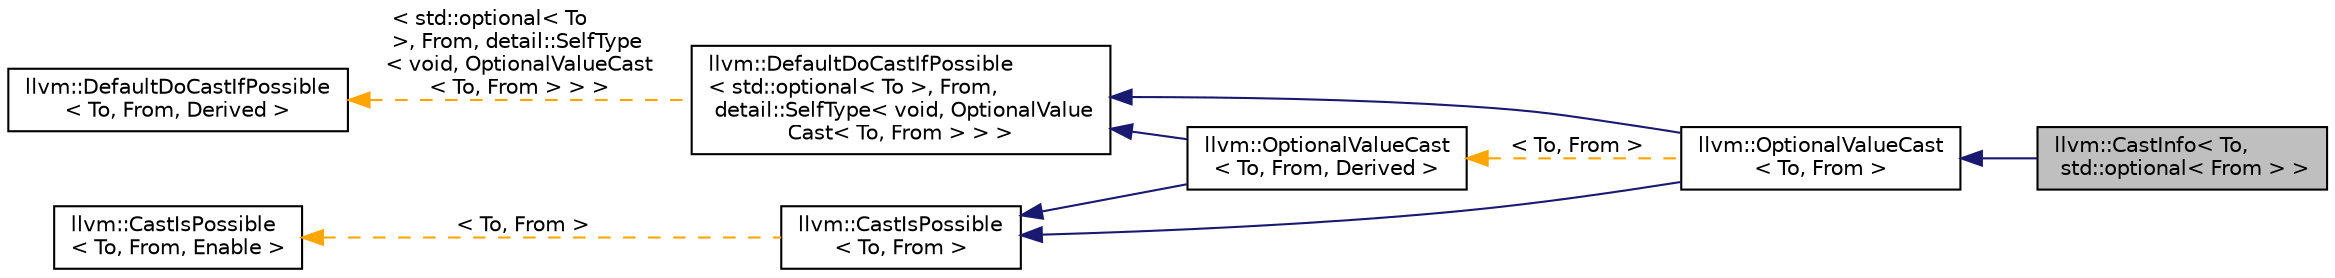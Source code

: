 digraph "llvm::CastInfo&lt; To, std::optional&lt; From &gt; &gt;"
{
 // LATEX_PDF_SIZE
  bgcolor="transparent";
  edge [fontname="Helvetica",fontsize="10",labelfontname="Helvetica",labelfontsize="10"];
  node [fontname="Helvetica",fontsize="10",shape=record];
  rankdir="LR";
  Node1 [label="llvm::CastInfo\< To,\l std::optional\< From \> \>",height=0.2,width=0.4,color="black", fillcolor="grey75", style="filled", fontcolor="black",tooltip="Provide a CastInfo specialized for std::optional<From>."];
  Node2 -> Node1 [dir="back",color="midnightblue",fontsize="10",style="solid",fontname="Helvetica"];
  Node2 [label="llvm::OptionalValueCast\l\< To, From \>",height=0.2,width=0.4,color="black",URL="$structllvm_1_1OptionalValueCast.html",tooltip=" "];
  Node3 -> Node2 [dir="back",color="midnightblue",fontsize="10",style="solid",fontname="Helvetica"];
  Node3 [label="llvm::CastIsPossible\l\< To, From \>",height=0.2,width=0.4,color="black",URL="$structllvm_1_1CastIsPossible.html",tooltip=" "];
  Node4 -> Node3 [dir="back",color="orange",fontsize="10",style="dashed",label=" \< To, From \>" ,fontname="Helvetica"];
  Node4 [label="llvm::CastIsPossible\l\< To, From, Enable \>",height=0.2,width=0.4,color="black",URL="$structllvm_1_1CastIsPossible.html",tooltip="This struct provides a way to check if a given cast is possible."];
  Node5 -> Node2 [dir="back",color="midnightblue",fontsize="10",style="solid",fontname="Helvetica"];
  Node5 [label="llvm::DefaultDoCastIfPossible\l\< std::optional\< To \>, From,\l detail::SelfType\< void, OptionalValue\lCast\< To, From \> \> \>",height=0.2,width=0.4,color="black",URL="$structllvm_1_1DefaultDoCastIfPossible.html",tooltip=" "];
  Node6 -> Node5 [dir="back",color="orange",fontsize="10",style="dashed",label=" \< std::optional\< To\l \>, From, detail::SelfType\l\< void, OptionalValueCast\l\< To, From \> \> \>" ,fontname="Helvetica"];
  Node6 [label="llvm::DefaultDoCastIfPossible\l\< To, From, Derived \>",height=0.2,width=0.4,color="black",URL="$structllvm_1_1DefaultDoCastIfPossible.html",tooltip="This cast trait just provides the default implementation of doCastIfPossible to make CastInfo special..."];
  Node7 -> Node2 [dir="back",color="orange",fontsize="10",style="dashed",label=" \< To, From \>" ,fontname="Helvetica"];
  Node7 [label="llvm::OptionalValueCast\l\< To, From, Derived \>",height=0.2,width=0.4,color="black",URL="$structllvm_1_1OptionalValueCast.html",tooltip="This cast trait provides std::optional<T> casting."];
  Node3 -> Node7 [dir="back",color="midnightblue",fontsize="10",style="solid",fontname="Helvetica"];
  Node5 -> Node7 [dir="back",color="midnightblue",fontsize="10",style="solid",fontname="Helvetica"];
}
